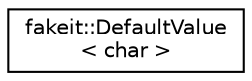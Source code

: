 digraph "Graphical Class Hierarchy"
{
  edge [fontname="Helvetica",fontsize="10",labelfontname="Helvetica",labelfontsize="10"];
  node [fontname="Helvetica",fontsize="10",shape=record];
  rankdir="LR";
  Node1 [label="fakeit::DefaultValue\l\< char \>",height=0.2,width=0.4,color="black", fillcolor="white", style="filled",URL="$d0/de5/structfakeit_1_1DefaultValue_3_01char_01_4.html"];
}
